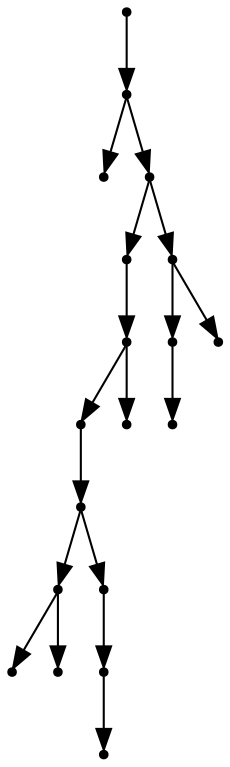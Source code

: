 digraph {
  18 [shape=point];
  17 [shape=point];
  0 [shape=point];
  16 [shape=point];
  11 [shape=point];
  10 [shape=point];
  8 [shape=point];
  7 [shape=point];
  3 [shape=point];
  1 [shape=point];
  2 [shape=point];
  6 [shape=point];
  5 [shape=point];
  4 [shape=point];
  9 [shape=point];
  15 [shape=point];
  13 [shape=point];
  12 [shape=point];
  14 [shape=point];
18 -> 17;
17 -> 0;
17 -> 16;
16 -> 11;
11 -> 10;
10 -> 8;
8 -> 7;
7 -> 3;
3 -> 1;
3 -> 2;
7 -> 6;
6 -> 5;
5 -> 4;
10 -> 9;
16 -> 15;
15 -> 13;
13 -> 12;
15 -> 14;
}
